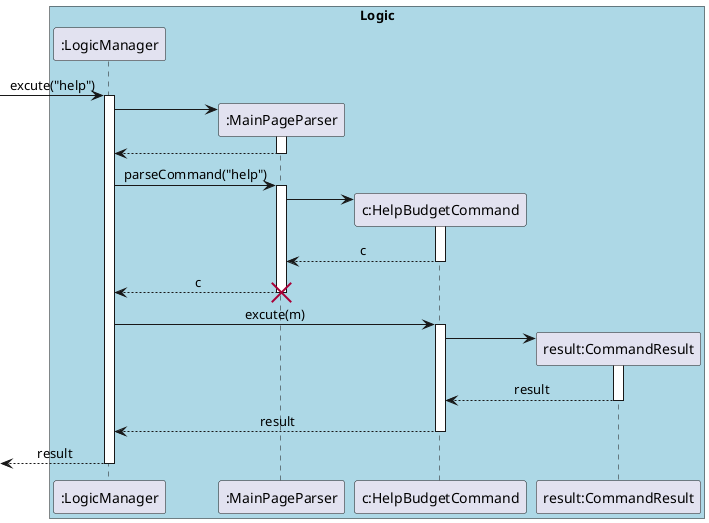 @startuml
skinparam Sequence {
    MessageAlign center
}
box "Logic" #LightBlue
participant ":LogicManager" as LM
participant ":MainPageParser" as MPP
participant "c:HelpBudgetCommand" as HBC
participant "result:CommandResult" as CR
end box

[-> LM : excute("help")
activate LM
create MPP
LM -> MPP
activate MPP
LM <-- MPP
deactivate MPP
LM -> MPP : parseCommand("help")
activate MPP

create HBC
MPP -> HBC
activate HBC
MPP <-- HBC : c
deactivate HBC

LM <-- MPP : c
deactivate MPP
destroy MPP


LM -> HBC: excute(m)
activate HBC

create CR
HBC -> CR
activate CR
HBC <-- CR : result
deactivate CR

LM <-- HBC: result
deactivate HBC
[<-- LM: result
deactivate LM

@enduml
